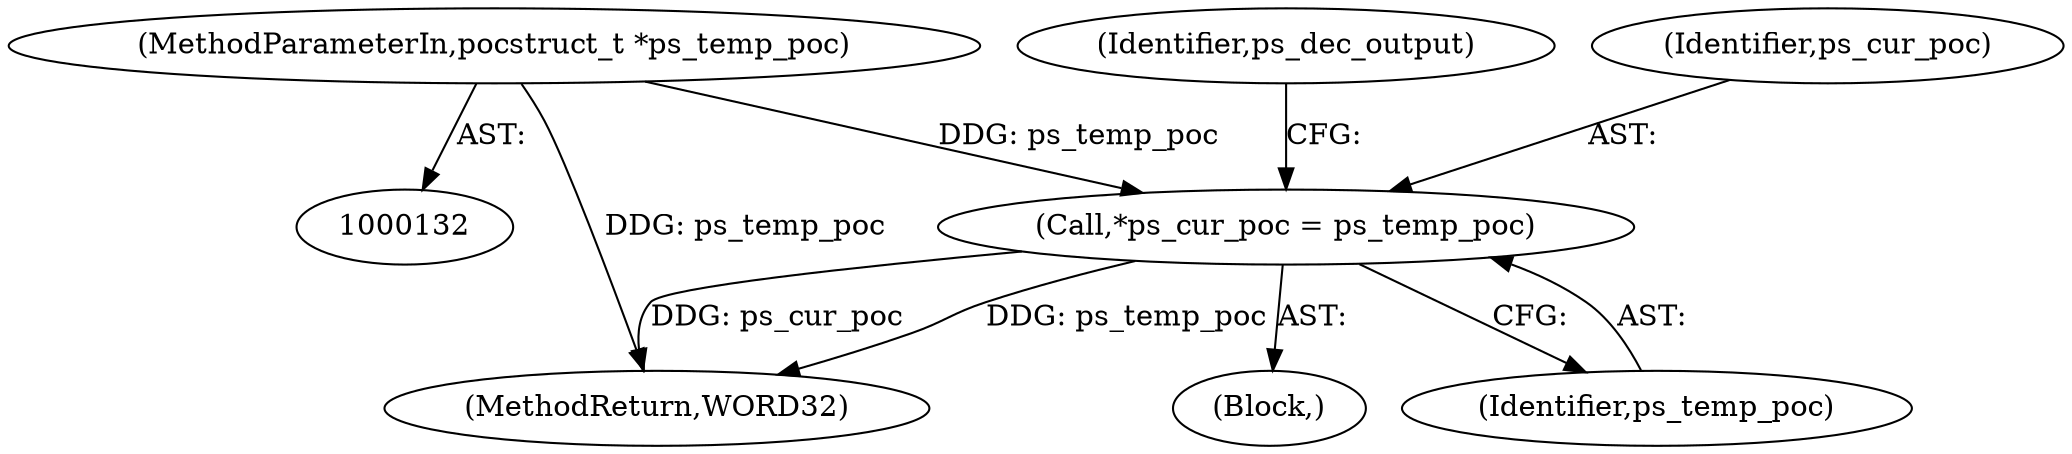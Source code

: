digraph "0_Android_e629194c62a9a129ce378e08cb1059a8a53f1795_2@pointer" {
"1000135" [label="(MethodParameterIn,pocstruct_t *ps_temp_poc)"];
"1000147" [label="(Call,*ps_cur_poc = ps_temp_poc)"];
"1000153" [label="(Identifier,ps_dec_output)"];
"1002052" [label="(MethodReturn,WORD32)"];
"1000148" [label="(Identifier,ps_cur_poc)"];
"1000138" [label="(Block,)"];
"1000149" [label="(Identifier,ps_temp_poc)"];
"1000135" [label="(MethodParameterIn,pocstruct_t *ps_temp_poc)"];
"1000147" [label="(Call,*ps_cur_poc = ps_temp_poc)"];
"1000135" -> "1000132"  [label="AST: "];
"1000135" -> "1002052"  [label="DDG: ps_temp_poc"];
"1000135" -> "1000147"  [label="DDG: ps_temp_poc"];
"1000147" -> "1000138"  [label="AST: "];
"1000147" -> "1000149"  [label="CFG: "];
"1000148" -> "1000147"  [label="AST: "];
"1000149" -> "1000147"  [label="AST: "];
"1000153" -> "1000147"  [label="CFG: "];
"1000147" -> "1002052"  [label="DDG: ps_temp_poc"];
"1000147" -> "1002052"  [label="DDG: ps_cur_poc"];
}
